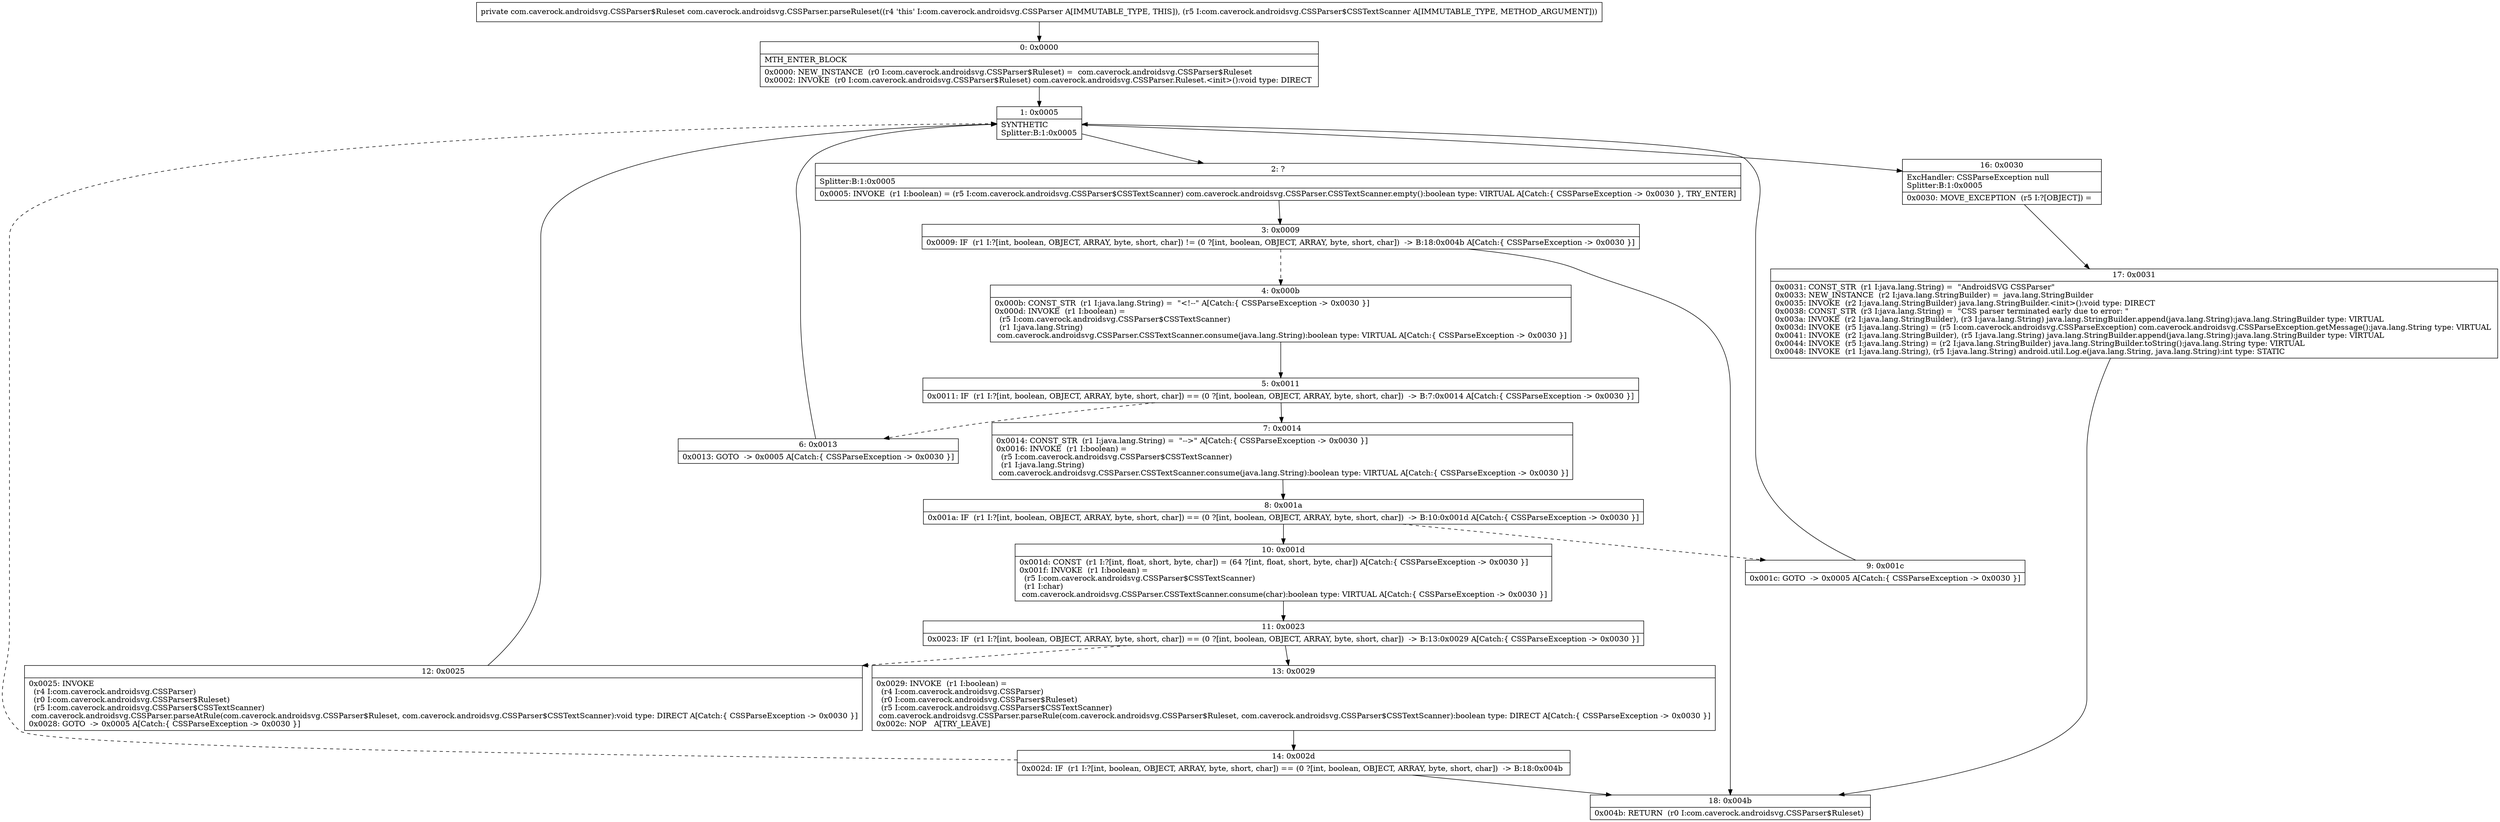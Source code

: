 digraph "CFG forcom.caverock.androidsvg.CSSParser.parseRuleset(Lcom\/caverock\/androidsvg\/CSSParser$CSSTextScanner;)Lcom\/caverock\/androidsvg\/CSSParser$Ruleset;" {
Node_0 [shape=record,label="{0\:\ 0x0000|MTH_ENTER_BLOCK\l|0x0000: NEW_INSTANCE  (r0 I:com.caverock.androidsvg.CSSParser$Ruleset) =  com.caverock.androidsvg.CSSParser$Ruleset \l0x0002: INVOKE  (r0 I:com.caverock.androidsvg.CSSParser$Ruleset) com.caverock.androidsvg.CSSParser.Ruleset.\<init\>():void type: DIRECT \l}"];
Node_1 [shape=record,label="{1\:\ 0x0005|SYNTHETIC\lSplitter:B:1:0x0005\l}"];
Node_2 [shape=record,label="{2\:\ ?|Splitter:B:1:0x0005\l|0x0005: INVOKE  (r1 I:boolean) = (r5 I:com.caverock.androidsvg.CSSParser$CSSTextScanner) com.caverock.androidsvg.CSSParser.CSSTextScanner.empty():boolean type: VIRTUAL A[Catch:\{ CSSParseException \-\> 0x0030 \}, TRY_ENTER]\l}"];
Node_3 [shape=record,label="{3\:\ 0x0009|0x0009: IF  (r1 I:?[int, boolean, OBJECT, ARRAY, byte, short, char]) != (0 ?[int, boolean, OBJECT, ARRAY, byte, short, char])  \-\> B:18:0x004b A[Catch:\{ CSSParseException \-\> 0x0030 \}]\l}"];
Node_4 [shape=record,label="{4\:\ 0x000b|0x000b: CONST_STR  (r1 I:java.lang.String) =  \"\<!\-\-\" A[Catch:\{ CSSParseException \-\> 0x0030 \}]\l0x000d: INVOKE  (r1 I:boolean) = \l  (r5 I:com.caverock.androidsvg.CSSParser$CSSTextScanner)\l  (r1 I:java.lang.String)\l com.caverock.androidsvg.CSSParser.CSSTextScanner.consume(java.lang.String):boolean type: VIRTUAL A[Catch:\{ CSSParseException \-\> 0x0030 \}]\l}"];
Node_5 [shape=record,label="{5\:\ 0x0011|0x0011: IF  (r1 I:?[int, boolean, OBJECT, ARRAY, byte, short, char]) == (0 ?[int, boolean, OBJECT, ARRAY, byte, short, char])  \-\> B:7:0x0014 A[Catch:\{ CSSParseException \-\> 0x0030 \}]\l}"];
Node_6 [shape=record,label="{6\:\ 0x0013|0x0013: GOTO  \-\> 0x0005 A[Catch:\{ CSSParseException \-\> 0x0030 \}]\l}"];
Node_7 [shape=record,label="{7\:\ 0x0014|0x0014: CONST_STR  (r1 I:java.lang.String) =  \"\-\-\>\" A[Catch:\{ CSSParseException \-\> 0x0030 \}]\l0x0016: INVOKE  (r1 I:boolean) = \l  (r5 I:com.caverock.androidsvg.CSSParser$CSSTextScanner)\l  (r1 I:java.lang.String)\l com.caverock.androidsvg.CSSParser.CSSTextScanner.consume(java.lang.String):boolean type: VIRTUAL A[Catch:\{ CSSParseException \-\> 0x0030 \}]\l}"];
Node_8 [shape=record,label="{8\:\ 0x001a|0x001a: IF  (r1 I:?[int, boolean, OBJECT, ARRAY, byte, short, char]) == (0 ?[int, boolean, OBJECT, ARRAY, byte, short, char])  \-\> B:10:0x001d A[Catch:\{ CSSParseException \-\> 0x0030 \}]\l}"];
Node_9 [shape=record,label="{9\:\ 0x001c|0x001c: GOTO  \-\> 0x0005 A[Catch:\{ CSSParseException \-\> 0x0030 \}]\l}"];
Node_10 [shape=record,label="{10\:\ 0x001d|0x001d: CONST  (r1 I:?[int, float, short, byte, char]) = (64 ?[int, float, short, byte, char]) A[Catch:\{ CSSParseException \-\> 0x0030 \}]\l0x001f: INVOKE  (r1 I:boolean) = \l  (r5 I:com.caverock.androidsvg.CSSParser$CSSTextScanner)\l  (r1 I:char)\l com.caverock.androidsvg.CSSParser.CSSTextScanner.consume(char):boolean type: VIRTUAL A[Catch:\{ CSSParseException \-\> 0x0030 \}]\l}"];
Node_11 [shape=record,label="{11\:\ 0x0023|0x0023: IF  (r1 I:?[int, boolean, OBJECT, ARRAY, byte, short, char]) == (0 ?[int, boolean, OBJECT, ARRAY, byte, short, char])  \-\> B:13:0x0029 A[Catch:\{ CSSParseException \-\> 0x0030 \}]\l}"];
Node_12 [shape=record,label="{12\:\ 0x0025|0x0025: INVOKE  \l  (r4 I:com.caverock.androidsvg.CSSParser)\l  (r0 I:com.caverock.androidsvg.CSSParser$Ruleset)\l  (r5 I:com.caverock.androidsvg.CSSParser$CSSTextScanner)\l com.caverock.androidsvg.CSSParser.parseAtRule(com.caverock.androidsvg.CSSParser$Ruleset, com.caverock.androidsvg.CSSParser$CSSTextScanner):void type: DIRECT A[Catch:\{ CSSParseException \-\> 0x0030 \}]\l0x0028: GOTO  \-\> 0x0005 A[Catch:\{ CSSParseException \-\> 0x0030 \}]\l}"];
Node_13 [shape=record,label="{13\:\ 0x0029|0x0029: INVOKE  (r1 I:boolean) = \l  (r4 I:com.caverock.androidsvg.CSSParser)\l  (r0 I:com.caverock.androidsvg.CSSParser$Ruleset)\l  (r5 I:com.caverock.androidsvg.CSSParser$CSSTextScanner)\l com.caverock.androidsvg.CSSParser.parseRule(com.caverock.androidsvg.CSSParser$Ruleset, com.caverock.androidsvg.CSSParser$CSSTextScanner):boolean type: DIRECT A[Catch:\{ CSSParseException \-\> 0x0030 \}]\l0x002c: NOP   A[TRY_LEAVE]\l}"];
Node_14 [shape=record,label="{14\:\ 0x002d|0x002d: IF  (r1 I:?[int, boolean, OBJECT, ARRAY, byte, short, char]) == (0 ?[int, boolean, OBJECT, ARRAY, byte, short, char])  \-\> B:18:0x004b \l}"];
Node_16 [shape=record,label="{16\:\ 0x0030|ExcHandler: CSSParseException null\lSplitter:B:1:0x0005\l|0x0030: MOVE_EXCEPTION  (r5 I:?[OBJECT]) =  \l}"];
Node_17 [shape=record,label="{17\:\ 0x0031|0x0031: CONST_STR  (r1 I:java.lang.String) =  \"AndroidSVG CSSParser\" \l0x0033: NEW_INSTANCE  (r2 I:java.lang.StringBuilder) =  java.lang.StringBuilder \l0x0035: INVOKE  (r2 I:java.lang.StringBuilder) java.lang.StringBuilder.\<init\>():void type: DIRECT \l0x0038: CONST_STR  (r3 I:java.lang.String) =  \"CSS parser terminated early due to error: \" \l0x003a: INVOKE  (r2 I:java.lang.StringBuilder), (r3 I:java.lang.String) java.lang.StringBuilder.append(java.lang.String):java.lang.StringBuilder type: VIRTUAL \l0x003d: INVOKE  (r5 I:java.lang.String) = (r5 I:com.caverock.androidsvg.CSSParseException) com.caverock.androidsvg.CSSParseException.getMessage():java.lang.String type: VIRTUAL \l0x0041: INVOKE  (r2 I:java.lang.StringBuilder), (r5 I:java.lang.String) java.lang.StringBuilder.append(java.lang.String):java.lang.StringBuilder type: VIRTUAL \l0x0044: INVOKE  (r5 I:java.lang.String) = (r2 I:java.lang.StringBuilder) java.lang.StringBuilder.toString():java.lang.String type: VIRTUAL \l0x0048: INVOKE  (r1 I:java.lang.String), (r5 I:java.lang.String) android.util.Log.e(java.lang.String, java.lang.String):int type: STATIC \l}"];
Node_18 [shape=record,label="{18\:\ 0x004b|0x004b: RETURN  (r0 I:com.caverock.androidsvg.CSSParser$Ruleset) \l}"];
MethodNode[shape=record,label="{private com.caverock.androidsvg.CSSParser$Ruleset com.caverock.androidsvg.CSSParser.parseRuleset((r4 'this' I:com.caverock.androidsvg.CSSParser A[IMMUTABLE_TYPE, THIS]), (r5 I:com.caverock.androidsvg.CSSParser$CSSTextScanner A[IMMUTABLE_TYPE, METHOD_ARGUMENT])) }"];
MethodNode -> Node_0;
Node_0 -> Node_1;
Node_1 -> Node_2;
Node_1 -> Node_16;
Node_2 -> Node_3;
Node_3 -> Node_4[style=dashed];
Node_3 -> Node_18;
Node_4 -> Node_5;
Node_5 -> Node_6[style=dashed];
Node_5 -> Node_7;
Node_6 -> Node_1;
Node_7 -> Node_8;
Node_8 -> Node_9[style=dashed];
Node_8 -> Node_10;
Node_9 -> Node_1;
Node_10 -> Node_11;
Node_11 -> Node_12[style=dashed];
Node_11 -> Node_13;
Node_12 -> Node_1;
Node_13 -> Node_14;
Node_14 -> Node_18;
Node_14 -> Node_1[style=dashed];
Node_16 -> Node_17;
Node_17 -> Node_18;
}

